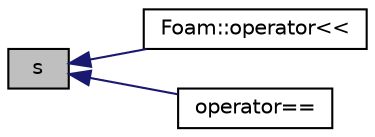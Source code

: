 digraph "s"
{
  bgcolor="transparent";
  edge [fontname="Helvetica",fontsize="10",labelfontname="Helvetica",labelfontsize="10"];
  node [fontname="Helvetica",fontsize="10",shape=record];
  rankdir="LR";
  Node1 [label="s",height=0.2,width=0.4,color="black", fillcolor="grey75", style="filled", fontcolor="black"];
  Node1 -> Node2 [dir="back",color="midnightblue",fontsize="10",style="solid",fontname="Helvetica"];
  Node2 [label="Foam::operator\<\<",height=0.2,width=0.4,color="black",URL="$a10893.html#a04b5abe6836905d14066036c784e70ee"];
  Node1 -> Node3 [dir="back",color="midnightblue",fontsize="10",style="solid",fontname="Helvetica"];
  Node3 [label="operator==",height=0.2,width=0.4,color="black",URL="$a01914.html#aa6ceb3c11174e3326453baffb59ca4a6"];
}
